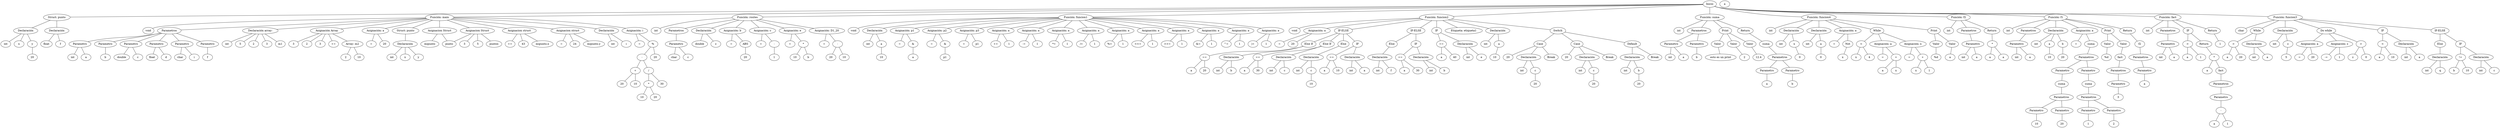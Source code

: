 graph {
	1 [label=int]
	2 [label=x]
	3 [label=20]
	4 [label=y]
	4 -- 3
	5 [label="Declaración"]
	5 -- 1
	5 -- 2
	5 -- 4
	6 [label=float]
	7 [label=f]
	8 [label="Declaración"]
	8 -- 6
	8 -- 7
	9 [label="Struct: punto"]
	9 -- 5
	9 -- 8
	10 [label=void]
	11 [label=int]
	12 [label=a]
	13 -- 11
	13 [label=Parametro]
	13 -- 12
	14 [label=b]
	15 [label=Parametro]
	15 -- 14
	16 [label=double]
	17 [label=c]
	18 -- 16
	18 [label=Parametro]
	18 -- 17
	19 [label=float]
	20 [label=d]
	21 -- 19
	21 [label=Parametro]
	21 -- 20
	22 [label=char]
	23 [label=i]
	24 -- 22
	24 [label=Parametro]
	24 -- 23
	25 [label=f]
	26 [label=Parametro]
	26 -- 25
	27 [label=Parametros]
	27 -- 13
	27 -- 15
	27 -- 18
	27 -- 21
	27 -- 24
	27 -- 26
	28 [label=int]
	29 [label=5]
	30 [label=2]
	31 [label=3]
	32 [label="Declaración array:"]
	32 -- m1
	32 -- 28
	32 -- 29
	32 -- 30
	32 -- 31
	33 [label=3]
	34 [label=2]
	35 [label=3]
	36 [label="+="]
	37 [label=2]
	38 [label=10]
	39 [label="Array: m2"]
	39 -- 37
	39 -- 38
	40 [label="Asignación Array"]
	40 -- 33
	40 -- 34
	40 -- 35
	40 -- 36
	40 -- 39
	41 [label="="]
	42 [label=20]
	43 [label="Asignación: a"]
	43 -- 41
	43 -- 42
	44 [label=int]
	45 [label=x]
	46 [label=y]
	47 [label="Declaración"]
	47 -- 44
	47 -- 45
	47 -- 46
	48 [label="Struct: punto"]
	48 -- 47
	49 [label="Asignacion Struct"]
	49 -- punto
	49 -- mipunto
	50 [label=3]
	51 [label=5]
	52 [label="Asignacion Struct"]
	52 -- punto
	52 -- puntos
	52 -- 50
	52 -- 51
	53 [label="+="]
	54 [label=43]
	55 -- 54
	55 -- 53
	55 [label="Asignacion struct"]
	55 -- "mipunto.x"
	56 [label="="]
	57 [label=24]
	58 -- 57
	58 -- 56
	58 [label="Asignacion struct"]
	58 -- "mipunto.y"
	59 [label=int]
	60 [label=i]
	61 [label="Declaración"]
	61 -- 59
	61 -- 60
	62 [label="="]
	63 [label=20]
	64 [label=10]
	65 -- 63
	65 [label="+"]
	65 -- 64
	66 [label=10]
	67 [label=20]
	68 -- 66
	68 [label="*"]
	68 -- 67
	69 [label=30]
	70 -- 68
	70 [label="/"]
	70 -- 69
	71 -- 65
	71 [label="-"]
	71 -- 70
	72 [label=20]
	73 -- 71
	73 [label="%"]
	73 -- 72
	74 [label="Asignación: i"]
	74 -- 62
	74 -- 73
	75 [label="Función: main"]
	75 -- 10
	75 -- 27
	75 -- 32
	75 -- 40
	75 -- 43
	75 -- 48
	75 -- 49
	75 -- 52
	75 -- 55
	75 -- 58
	75 -- 61
	75 -- 74
	76 [label=int]
	77 [label=char]
	78 [label=c]
	79 -- 77
	79 [label=Parametro]
	79 -- 78
	80 [label=Parametros]
	80 -- 79
	81 [label=double]
	82 [label=z]
	83 [label="Declaración"]
	83 -- 81
	83 -- 82
	84 [label="="]
	85 [label=20]
	86 [label=ABS]
	86 -- 85
	87 [label="Asignación: b"]
	87 -- 84
	87 -- 86
	88 [label="="]
	89 [label=1]
	90 [label="-"]
	90 -- 89
	91 [label="Asignación: c"]
	91 -- 88
	91 -- 90
	92 [label="="]
	93 [label=10]
	94 [label=b]
	95 -- 93
	95 [label="*"]
	95 -- 94
	96 [label="Asignación: e"]
	96 -- 92
	96 -- 95
	97 [label="="]
	98 [label=20]
	99 [label=10]
	100 -- 98
	100 [label="-"]
	100 -- 99
	101 [label="Asignación: D1_20"]
	101 -- 97
	101 -- 100
	102 [label="Función: routes"]
	102 -- 76
	102 -- 80
	102 -- 83
	102 -- 87
	102 -- 91
	102 -- 96
	102 -- 101
	103 [label=void]
	104 [label=int]
	105 [label=10]
	106 [label=a]
	106 -- 105
	107 [label="Declaración"]
	107 -- 104
	107 -- 106
	108 [label="="]
	109 [label="&"]
	109 -- a
	110 [label="Asignación: p1"]
	110 -- 108
	110 -- 109
	111 [label="="]
	112 [label="&"]
	112 -- p1
	113 [label="Asignación: p2"]
	113 -- 111
	113 -- 112
	114 [label="="]
	115 [label=p1]
	116 [label="Asignación: p3"]
	116 -- 114
	116 -- 115
	117 [label="+="]
	118 [label=1]
	119 [label="Asignación: a"]
	119 -- 117
	119 -- 118
	120 [label="-="]
	121 [label=1]
	122 [label="Asignación: a"]
	122 -- 120
	122 -- 121
	123 [label="*="]
	124 [label=1]
	125 [label="Asignación: a"]
	125 -- 123
	125 -- 124
	126 [label="/="]
	127 [label=1]
	128 [label="Asignación: a"]
	128 -- 126
	128 -- 127
	129 [label="%="]
	130 [label=1]
	131 [label="Asignación: a"]
	131 -- 129
	131 -- 130
	132 [label="<<="]
	133 [label=1]
	134 [label="Asignación: a"]
	134 -- 132
	134 -- 133
	135 [label=">>="]
	136 [label=1]
	137 [label="Asignación: a"]
	137 -- 135
	137 -- 136
	138 [label="&="]
	139 [label=1]
	140 [label="Asignación: a"]
	140 -- 138
	140 -- 139
	141 [label="^="]
	142 [label=1]
	143 [label="Asignación: a"]
	143 -- 141
	143 -- 142
	144 [label="|="]
	145 [label=1]
	146 [label="Asignación: a"]
	146 -- 144
	146 -- 145
	147 [label="Función: funcion1"]
	147 -- 103
	147 -- 107
	147 -- 110
	147 -- 113
	147 -- 116
	147 -- 119
	147 -- 122
	147 -- 125
	147 -- 128
	147 -- 131
	147 -- 134
	147 -- 137
	147 -- 140
	147 -- 143
	147 -- 146
	148 [label=void]
	149 [label="="]
	150 [label=20]
	151 [label="Asignación: a"]
	151 -- 149
	151 -- 150
	152 [label=a]
	153 [label=10]
	154 -- 152
	154 [label="=="]
	154 -- 153
	155 [label=int]
	156 [label=a]
	157 [label="Declaración"]
	157 -- 155
	157 -- 156
	158 [label=a]
	159 [label=20]
	160 -- 158
	160 [label="=="]
	160 -- 159
	161 [label=int]
	162 [label=b]
	163 [label="Declaración"]
	163 -- 161
	163 -- 162
	164 [label="Else If"]
	164 -- 160
	164 -- 163
	165 [label=a]
	166 [label=30]
	167 -- 165
	167 [label="=="]
	167 -- 166
	168 [label=int]
	169 [label=c]
	170 [label="Declaración"]
	170 -- 168
	170 -- 169
	171 [label="Else If"]
	171 -- 167
	171 -- 170
	172 [label=int]
	173 [label=10]
	174 [label=c]
	174 -- 173
	175 [label="Declaración"]
	175 -- 172
	175 -- 174
	176 [label=Else]
	176 -- 175
	177 [label=IF]
	177 -- 154
	177 -- 157
	178 [label="IF-ELSE"]
	178 -- 164
	178 -- 171
	178 -- 176
	178 -- 177
	179 [label=a]
	180 [label=30]
	181 -- 179
	181 [label="=="]
	181 -- 180
	182 [label=int]
	183 [label=b]
	184 [label="Declaración"]
	184 -- 182
	184 -- 183
	185 [label=int]
	186 [label=f]
	187 [label="Declaración"]
	187 -- 185
	187 -- 186
	188 [label=Else]
	188 -- 187
	189 [label=IF]
	189 -- 181
	189 -- 184
	190 [label="IF-ELSE"]
	190 -- 188
	190 -- 189
	191 [label=a]
	192 [label=40]
	193 -- 191
	193 [label="=="]
	193 -- 192
	194 [label=int]
	195 [label=e]
	196 [label="Declaración"]
	196 -- 194
	196 -- 195
	197 [label=IF]
	197 -- 193
	197 -- 196
	198 [label="Etiqueta: etiqueta1"]
	199 [label=int]
	200 [label=10]
	201 [label=a]
	201 -- 200
	202 [label="Declaración"]
	202 -- 199
	202 -- 201
	203 [label=a]
	204 [label=20]
	205 [label=int]
	206 [label=20]
	207 [label=c]
	207 -- 206
	208 [label="Declaración"]
	208 -- 205
	208 -- 207
	209 [label=Break]
	210 [label=Case]
	210 -- 204
	210 -- 208
	210 -- 209
	211 [label=20]
	212 [label=int]
	213 [label=20]
	214 [label=c]
	214 -- 213
	215 [label="Declaración"]
	215 -- 212
	215 -- 214
	216 [label=Break]
	217 [label=Case]
	217 -- 211
	217 -- 215
	217 -- 216
	218 [label=int]
	219 [label=20]
	220 [label=b]
	220 -- 219
	221 [label="Declaración"]
	221 -- 218
	221 -- 220
	222 [label=Break]
	223 [label=Default]
	223 -- 221
	223 -- 222
	224 [label=Switch]
	224 -- 210
	224 -- 217
	224 -- 223
	225 [label="Función: funcion2"]
	225 -- 148
	225 -- 151
	225 -- 178
	225 -- 190
	225 -- 197
	225 -- 198
	225 -- 202
	225 -- 224
	226 [label=int]
	227 [label=int]
	228 [label=a]
	229 -- 227
	229 [label=Parametro]
	229 -- 228
	230 [label=b]
	231 [label=Parametro]
	231 -- 230
	232 [label=Parametros]
	232 -- 229
	232 -- 231
	233 [label="esto es un print"]
	234 [label=Valor]
	234 -- 233
	235 [label=2]
	236 [label=Valor]
	236 -- 235
	237 [label=12.4]
	238 [label=Valor]
	238 -- 237
	239 [label=Print]
	239 -- 234
	239 -- 236
	239 -- 238
	240 [label=a]
	241 [label=Parametro]
	241 -- 240
	242 [label=b]
	243 [label=Parametro]
	243 -- 242
	244 [label=Parametros]
	244 -- 241
	244 -- 243
	245 [label=suma]
	245 -- 244
	246 [label=Return]
	246 -- 245
	247 [label="Función: suma"]
	247 -- 226
	247 -- 232
	247 -- 239
	247 -- 246
	248 [label=int]
	249 [label=int]
	250 [label=0]
	251 [label=x]
	251 -- 250
	252 [label="Declaración"]
	252 -- 249
	252 -- 251
	253 [label=int]
	254 [label=0]
	255 [label=a]
	255 -- 254
	256 [label="Declaración"]
	256 -- 253
	256 -- 255
	257 [label="="]
	258 [label=x]
	259 [label=Not]
	259 -- 258
	260 [label="Asignación: a"]
	260 -- 257
	260 -- 259
	261 [label=x]
	262 [label=4]
	263 -- 261
	263 [label="<"]
	263 -- 262
	264 [label="="]
	265 [label=a]
	266 [label=x]
	267 -- 265
	267 [label="+"]
	267 -- 266
	268 [label="Asignación: a"]
	268 -- 264
	268 -- 267
	269 [label="="]
	270 [label=x]
	271 [label=1]
	272 -- 270
	272 [label="+"]
	272 -- 271
	273 [label="Asignación: x"]
	273 -- 269
	273 -- 272
	274 [label=While]
	274 -- 263
	274 -- 268
	274 -- 273
	275 [label="%d"]
	276 [label=Valor]
	276 -- 275
	277 [label=a]
	278 [label=Valor]
	278 -- 277
	279 [label=Print]
	279 -- 276
	279 -- 278
	280 [label="Función: funcion4"]
	280 -- 248
	280 -- 252
	280 -- 256
	280 -- 260
	280 -- 274
	280 -- 279
	281 [label=int]
	282 [label=int]
	283 [label=a]
	284 -- 282
	284 [label=Parametro]
	284 -- 283
	285 [label=Parametros]
	285 -- 284
	286 [label=a]
	287 [label=a]
	288 -- 286
	288 [label="*"]
	288 -- 287
	289 [label=Return]
	289 -- 288
	290 [label="Función: f2"]
	290 -- 281
	290 -- 285
	290 -- 289
	291 [label=int]
	292 [label=int]
	293 [label=a]
	294 -- 292
	294 [label=Parametro]
	294 -- 293
	295 [label=Parametros]
	295 -- 294
	296 [label=int]
	297 [label=10]
	298 [label=a]
	298 -- 297
	299 [label=20]
	300 [label=b]
	300 -- 299
	301 [label="Declaración"]
	301 -- 296
	301 -- 298
	301 -- 300
	302 [label="="]
	303 [label=10]
	304 [label=Parametro]
	304 -- 303
	305 [label=20]
	306 [label=Parametro]
	306 -- 305
	307 [label=Parametros]
	307 -- 304
	307 -- 306
	308 [label=suma]
	308 -- 307
	309 [label=Parametro]
	309 -- 308
	310 [label=1]
	311 [label=Parametro]
	311 -- 310
	312 [label=2]
	313 [label=Parametro]
	313 -- 312
	314 [label=Parametros]
	314 -- 311
	314 -- 313
	315 [label=suma]
	315 -- 314
	316 [label=Parametro]
	316 -- 315
	317 [label=Parametros]
	317 -- 309
	317 -- 316
	318 [label=suma]
	318 -- 317
	319 [label="Asignación: a"]
	319 -- 302
	319 -- 318
	320 [label="%d"]
	321 [label=Valor]
	321 -- 320
	322 [label=3]
	323 [label=Parametro]
	323 -- 322
	324 [label=Parametros]
	324 -- 323
	325 [label=fact]
	325 -- 324
	326 [label=Valor]
	326 -- 325
	327 [label=Print]
	327 -- 321
	327 -- 326
	328 [label=a]
	329 [label=Parametro]
	329 -- 328
	330 [label=Parametros]
	330 -- 329
	331 [label=f2]
	331 -- 330
	332 [label=Return]
	332 -- 331
	333 [label="Función: f1"]
	333 -- 291
	333 -- 295
	333 -- 301
	333 -- 319
	333 -- 327
	333 -- 332
	334 [label=int]
	335 [label=int]
	336 [label=a]
	337 -- 335
	337 [label=Parametro]
	337 -- 336
	338 [label=Parametros]
	338 -- 337
	339 [label=a]
	340 [label=1]
	341 -- 339
	341 [label=">"]
	341 -- 340
	342 [label=a]
	343 [label=a]
	344 [label=1]
	345 -- 343
	345 [label="-"]
	345 -- 344
	346 [label=Parametro]
	346 -- 345
	347 [label=Parametros]
	347 -- 346
	348 [label=fact]
	348 -- 347
	349 -- 342
	349 [label="*"]
	349 -- 348
	350 [label=Return]
	350 -- 349
	351 [label=IF]
	351 -- 341
	351 -- 350
	352 [label=1]
	353 [label=Return]
	353 -- 352
	354 [label="Función: fact"]
	354 -- 334
	354 -- 338
	354 -- 351
	354 -- 353
	355 [label=char]
	356 [label=a]
	357 [label=20]
	358 -- 356
	358 [label=">"]
	358 -- 357
	359 [label=int]
	360 [label=a]
	361 [label="Declaración"]
	361 -- 359
	361 -- 360
	362 [label=While]
	362 -- 358
	362 -- 361
	363 [label=int]
	364 [label=5]
	365 [label=z]
	365 -- 364
	366 [label="Declaración"]
	366 -- 363
	366 -- 365
	367 [label="="]
	368 [label=20]
	369 [label="Asignación: a"]
	369 -- 367
	369 -- 368
	370 [label="-="]
	371 [label=1]
	372 [label="Asignación: z"]
	372 -- 370
	372 -- 371
	373 [label=z]
	374 [label=0]
	375 -- 373
	375 [label=">"]
	375 -- 374
	376 [label="Do while"]
	376 -- 375
	376 -- 369
	376 -- 372
	377 [label=a]
	378 [label=10]
	379 -- 377
	379 [label="<"]
	379 -- 378
	380 [label=int]
	381 [label=a]
	382 [label="Declaración"]
	382 -- 380
	382 -- 381
	383 [label=IF]
	383 -- 379
	383 -- 382
	384 [label=b]
	385 [label=10]
	386 -- 384
	386 [label="!="]
	386 -- 385
	387 [label=int]
	388 [label=c]
	389 [label="Declaración"]
	389 -- 387
	389 -- 388
	390 [label=int]
	391 [label=q]
	392 [label="Declaración"]
	392 -- 390
	392 -- 391
	393 [label=Else]
	393 -- 392
	394 [label=IF]
	394 -- 386
	394 -- 389
	395 [label="IF-ELSE"]
	395 -- 393
	395 -- 394
	396 [label="Función: funcion3"]
	396 -- 355
	396 -- 362
	396 -- 366
	396 -- 376
	396 -- 383
	396 -- 395
	397 [label=Inicio]
	397 -- 9
	397 -- 75
	397 -- 102
	397 -- 147
	397 -- 225
	397 -- 247
	397 -- 280
	397 -- 290
	397 -- 333
	397 -- 354
	397 -- 396
}

